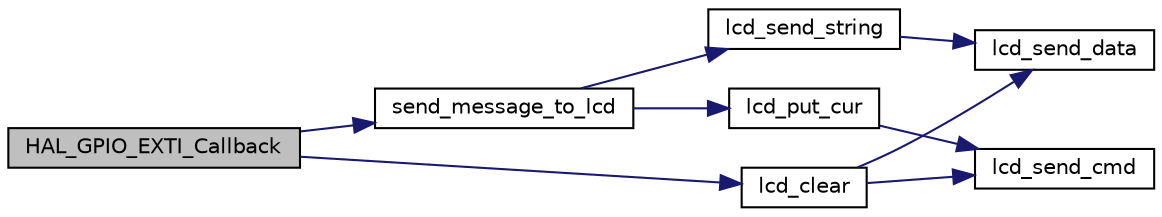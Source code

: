 digraph "HAL_GPIO_EXTI_Callback"
{
 // LATEX_PDF_SIZE
  edge [fontname="Helvetica",fontsize="10",labelfontname="Helvetica",labelfontsize="10"];
  node [fontname="Helvetica",fontsize="10",shape=record];
  rankdir="LR";
  Node1 [label="HAL_GPIO_EXTI_Callback",height=0.2,width=0.4,color="black", fillcolor="grey75", style="filled", fontcolor="black",tooltip=" "];
  Node1 -> Node2 [color="midnightblue",fontsize="10",style="solid",fontname="Helvetica"];
  Node2 [label="lcd_clear",height=0.2,width=0.4,color="black", fillcolor="white", style="filled",URL="$lcd_8c.html#ad235a86241458b1e7b8771688bfdaf9a",tooltip=" "];
  Node2 -> Node3 [color="midnightblue",fontsize="10",style="solid",fontname="Helvetica"];
  Node3 [label="lcd_send_cmd",height=0.2,width=0.4,color="black", fillcolor="white", style="filled",URL="$lcd_8c.html#a0934da706080d3b0b3b2f04c9d044e67",tooltip=" "];
  Node2 -> Node4 [color="midnightblue",fontsize="10",style="solid",fontname="Helvetica"];
  Node4 [label="lcd_send_data",height=0.2,width=0.4,color="black", fillcolor="white", style="filled",URL="$lcd_8c.html#ac6c9650fc3a35bf393a6bf535e6d0b9f",tooltip=" "];
  Node1 -> Node5 [color="midnightblue",fontsize="10",style="solid",fontname="Helvetica"];
  Node5 [label="send_message_to_lcd",height=0.2,width=0.4,color="black", fillcolor="white", style="filled",URL="$lcd_8c.html#abbcbad0c2abba6db3110a1f01d13ecd7",tooltip=" "];
  Node5 -> Node6 [color="midnightblue",fontsize="10",style="solid",fontname="Helvetica"];
  Node6 [label="lcd_put_cur",height=0.2,width=0.4,color="black", fillcolor="white", style="filled",URL="$lcd_8c.html#a335c8a975c28b9eb7ee6c27a6efe7c44",tooltip=" "];
  Node6 -> Node3 [color="midnightblue",fontsize="10",style="solid",fontname="Helvetica"];
  Node5 -> Node7 [color="midnightblue",fontsize="10",style="solid",fontname="Helvetica"];
  Node7 [label="lcd_send_string",height=0.2,width=0.4,color="black", fillcolor="white", style="filled",URL="$lcd_8c.html#a234ae1cb5d91fa756d1216e3540222ad",tooltip=" "];
  Node7 -> Node4 [color="midnightblue",fontsize="10",style="solid",fontname="Helvetica"];
}
